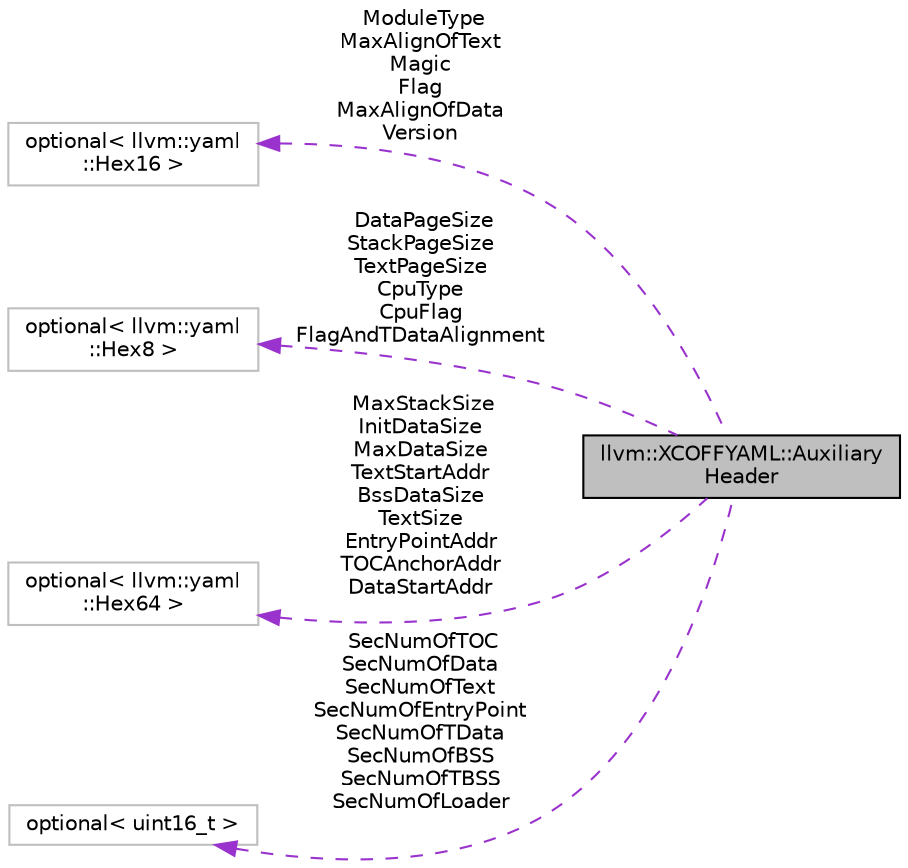 digraph "llvm::XCOFFYAML::AuxiliaryHeader"
{
 // LATEX_PDF_SIZE
  bgcolor="transparent";
  edge [fontname="Helvetica",fontsize="10",labelfontname="Helvetica",labelfontsize="10"];
  node [fontname="Helvetica",fontsize="10",shape=record];
  rankdir="LR";
  Node1 [label="llvm::XCOFFYAML::Auxiliary\lHeader",height=0.2,width=0.4,color="black", fillcolor="grey75", style="filled", fontcolor="black",tooltip=" "];
  Node2 -> Node1 [dir="back",color="darkorchid3",fontsize="10",style="dashed",label=" ModuleType\nMaxAlignOfText\nMagic\nFlag\nMaxAlignOfData\nVersion" ,fontname="Helvetica"];
  Node2 [label="optional\< llvm::yaml\l::Hex16 \>",height=0.2,width=0.4,color="grey75",tooltip=" "];
  Node3 -> Node1 [dir="back",color="darkorchid3",fontsize="10",style="dashed",label=" DataPageSize\nStackPageSize\nTextPageSize\nCpuType\nCpuFlag\nFlagAndTDataAlignment" ,fontname="Helvetica"];
  Node3 [label="optional\< llvm::yaml\l::Hex8 \>",height=0.2,width=0.4,color="grey75",tooltip=" "];
  Node4 -> Node1 [dir="back",color="darkorchid3",fontsize="10",style="dashed",label=" MaxStackSize\nInitDataSize\nMaxDataSize\nTextStartAddr\nBssDataSize\nTextSize\nEntryPointAddr\nTOCAnchorAddr\nDataStartAddr" ,fontname="Helvetica"];
  Node4 [label="optional\< llvm::yaml\l::Hex64 \>",height=0.2,width=0.4,color="grey75",tooltip=" "];
  Node5 -> Node1 [dir="back",color="darkorchid3",fontsize="10",style="dashed",label=" SecNumOfTOC\nSecNumOfData\nSecNumOfText\nSecNumOfEntryPoint\nSecNumOfTData\nSecNumOfBSS\nSecNumOfTBSS\nSecNumOfLoader" ,fontname="Helvetica"];
  Node5 [label="optional\< uint16_t \>",height=0.2,width=0.4,color="grey75",tooltip=" "];
}
